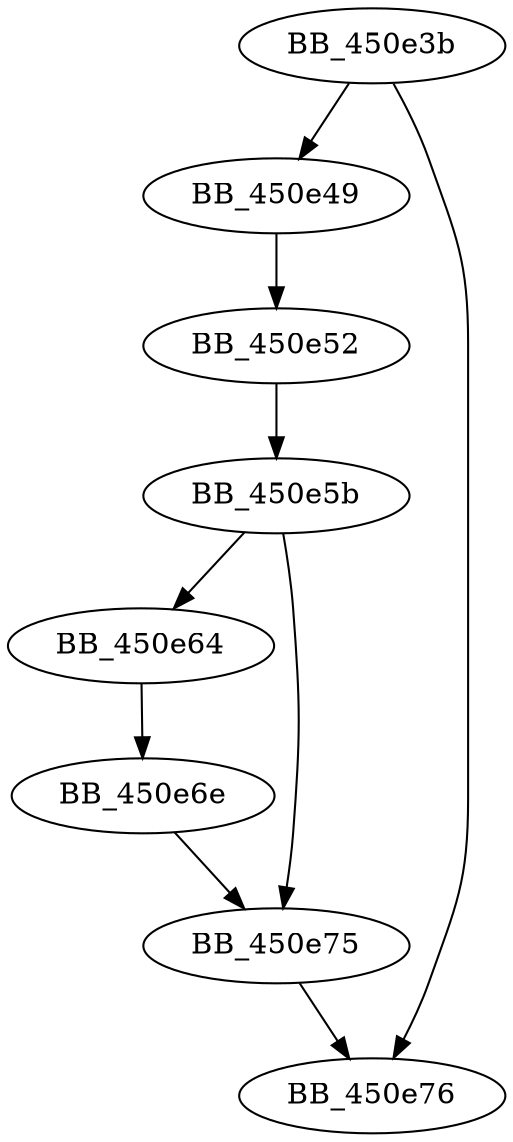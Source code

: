 DiGraph sub_450E3B{
BB_450e3b->BB_450e49
BB_450e3b->BB_450e76
BB_450e49->BB_450e52
BB_450e52->BB_450e5b
BB_450e5b->BB_450e64
BB_450e5b->BB_450e75
BB_450e64->BB_450e6e
BB_450e6e->BB_450e75
BB_450e75->BB_450e76
}
